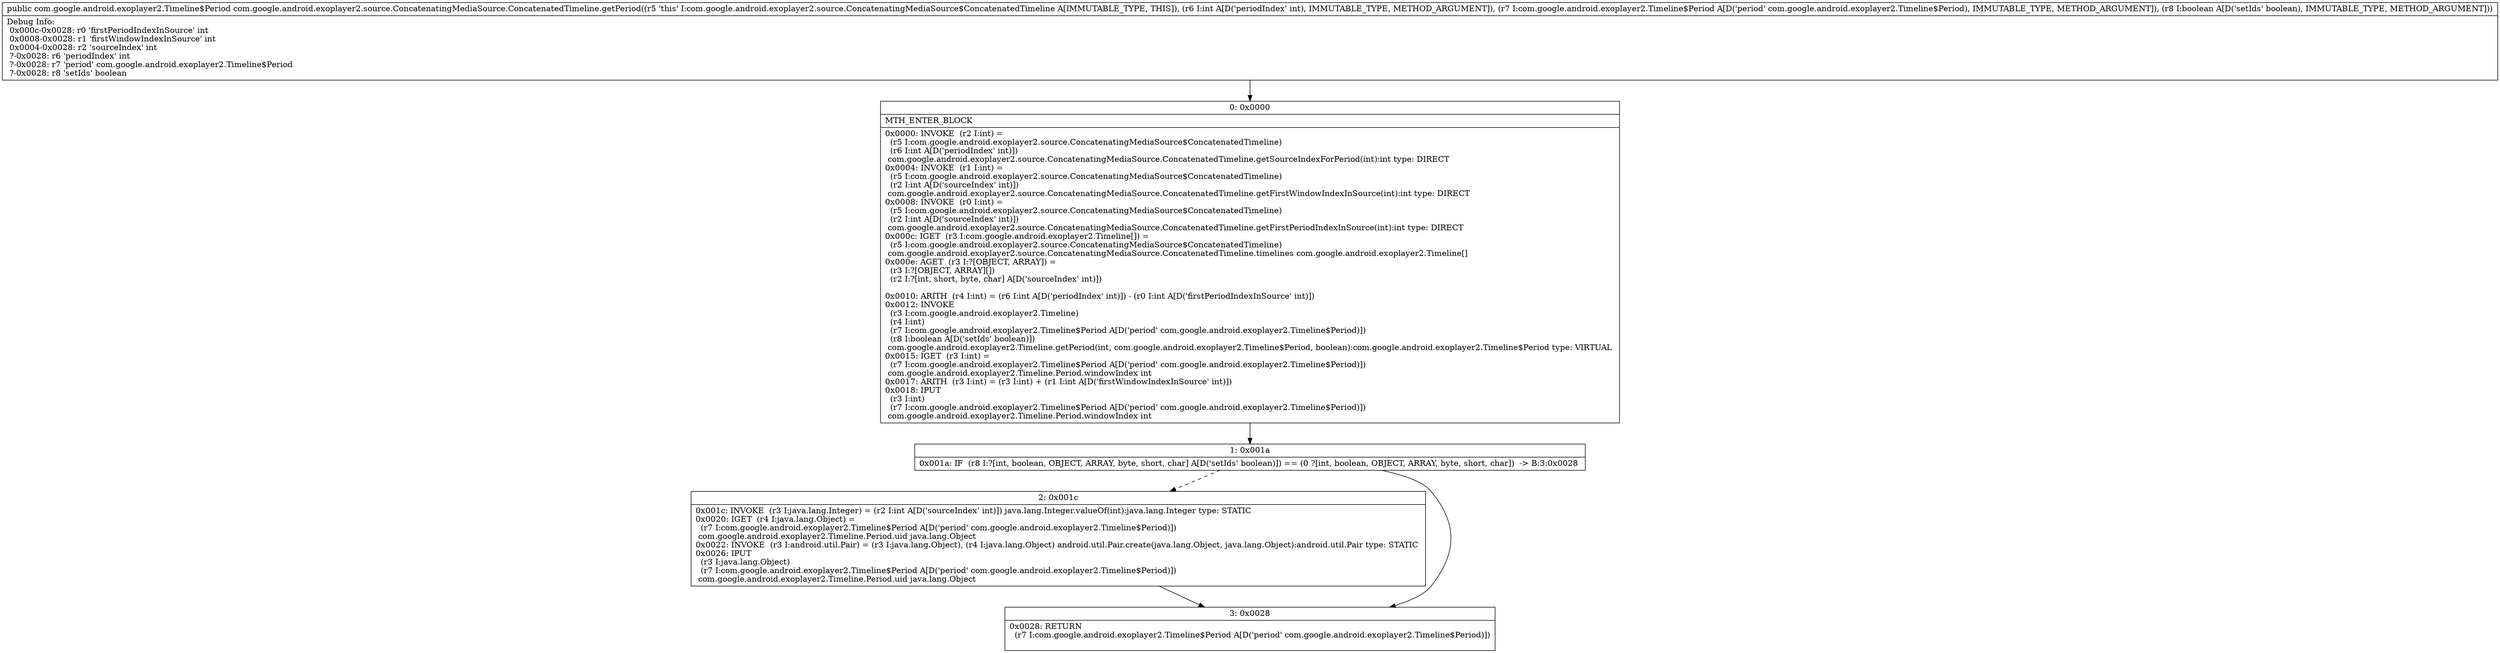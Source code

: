 digraph "CFG forcom.google.android.exoplayer2.source.ConcatenatingMediaSource.ConcatenatedTimeline.getPeriod(ILcom\/google\/android\/exoplayer2\/Timeline$Period;Z)Lcom\/google\/android\/exoplayer2\/Timeline$Period;" {
Node_0 [shape=record,label="{0\:\ 0x0000|MTH_ENTER_BLOCK\l|0x0000: INVOKE  (r2 I:int) = \l  (r5 I:com.google.android.exoplayer2.source.ConcatenatingMediaSource$ConcatenatedTimeline)\l  (r6 I:int A[D('periodIndex' int)])\l com.google.android.exoplayer2.source.ConcatenatingMediaSource.ConcatenatedTimeline.getSourceIndexForPeriod(int):int type: DIRECT \l0x0004: INVOKE  (r1 I:int) = \l  (r5 I:com.google.android.exoplayer2.source.ConcatenatingMediaSource$ConcatenatedTimeline)\l  (r2 I:int A[D('sourceIndex' int)])\l com.google.android.exoplayer2.source.ConcatenatingMediaSource.ConcatenatedTimeline.getFirstWindowIndexInSource(int):int type: DIRECT \l0x0008: INVOKE  (r0 I:int) = \l  (r5 I:com.google.android.exoplayer2.source.ConcatenatingMediaSource$ConcatenatedTimeline)\l  (r2 I:int A[D('sourceIndex' int)])\l com.google.android.exoplayer2.source.ConcatenatingMediaSource.ConcatenatedTimeline.getFirstPeriodIndexInSource(int):int type: DIRECT \l0x000c: IGET  (r3 I:com.google.android.exoplayer2.Timeline[]) = \l  (r5 I:com.google.android.exoplayer2.source.ConcatenatingMediaSource$ConcatenatedTimeline)\l com.google.android.exoplayer2.source.ConcatenatingMediaSource.ConcatenatedTimeline.timelines com.google.android.exoplayer2.Timeline[] \l0x000e: AGET  (r3 I:?[OBJECT, ARRAY]) = \l  (r3 I:?[OBJECT, ARRAY][])\l  (r2 I:?[int, short, byte, char] A[D('sourceIndex' int)])\l \l0x0010: ARITH  (r4 I:int) = (r6 I:int A[D('periodIndex' int)]) \- (r0 I:int A[D('firstPeriodIndexInSource' int)]) \l0x0012: INVOKE  \l  (r3 I:com.google.android.exoplayer2.Timeline)\l  (r4 I:int)\l  (r7 I:com.google.android.exoplayer2.Timeline$Period A[D('period' com.google.android.exoplayer2.Timeline$Period)])\l  (r8 I:boolean A[D('setIds' boolean)])\l com.google.android.exoplayer2.Timeline.getPeriod(int, com.google.android.exoplayer2.Timeline$Period, boolean):com.google.android.exoplayer2.Timeline$Period type: VIRTUAL \l0x0015: IGET  (r3 I:int) = \l  (r7 I:com.google.android.exoplayer2.Timeline$Period A[D('period' com.google.android.exoplayer2.Timeline$Period)])\l com.google.android.exoplayer2.Timeline.Period.windowIndex int \l0x0017: ARITH  (r3 I:int) = (r3 I:int) + (r1 I:int A[D('firstWindowIndexInSource' int)]) \l0x0018: IPUT  \l  (r3 I:int)\l  (r7 I:com.google.android.exoplayer2.Timeline$Period A[D('period' com.google.android.exoplayer2.Timeline$Period)])\l com.google.android.exoplayer2.Timeline.Period.windowIndex int \l}"];
Node_1 [shape=record,label="{1\:\ 0x001a|0x001a: IF  (r8 I:?[int, boolean, OBJECT, ARRAY, byte, short, char] A[D('setIds' boolean)]) == (0 ?[int, boolean, OBJECT, ARRAY, byte, short, char])  \-\> B:3:0x0028 \l}"];
Node_2 [shape=record,label="{2\:\ 0x001c|0x001c: INVOKE  (r3 I:java.lang.Integer) = (r2 I:int A[D('sourceIndex' int)]) java.lang.Integer.valueOf(int):java.lang.Integer type: STATIC \l0x0020: IGET  (r4 I:java.lang.Object) = \l  (r7 I:com.google.android.exoplayer2.Timeline$Period A[D('period' com.google.android.exoplayer2.Timeline$Period)])\l com.google.android.exoplayer2.Timeline.Period.uid java.lang.Object \l0x0022: INVOKE  (r3 I:android.util.Pair) = (r3 I:java.lang.Object), (r4 I:java.lang.Object) android.util.Pair.create(java.lang.Object, java.lang.Object):android.util.Pair type: STATIC \l0x0026: IPUT  \l  (r3 I:java.lang.Object)\l  (r7 I:com.google.android.exoplayer2.Timeline$Period A[D('period' com.google.android.exoplayer2.Timeline$Period)])\l com.google.android.exoplayer2.Timeline.Period.uid java.lang.Object \l}"];
Node_3 [shape=record,label="{3\:\ 0x0028|0x0028: RETURN  \l  (r7 I:com.google.android.exoplayer2.Timeline$Period A[D('period' com.google.android.exoplayer2.Timeline$Period)])\l \l}"];
MethodNode[shape=record,label="{public com.google.android.exoplayer2.Timeline$Period com.google.android.exoplayer2.source.ConcatenatingMediaSource.ConcatenatedTimeline.getPeriod((r5 'this' I:com.google.android.exoplayer2.source.ConcatenatingMediaSource$ConcatenatedTimeline A[IMMUTABLE_TYPE, THIS]), (r6 I:int A[D('periodIndex' int), IMMUTABLE_TYPE, METHOD_ARGUMENT]), (r7 I:com.google.android.exoplayer2.Timeline$Period A[D('period' com.google.android.exoplayer2.Timeline$Period), IMMUTABLE_TYPE, METHOD_ARGUMENT]), (r8 I:boolean A[D('setIds' boolean), IMMUTABLE_TYPE, METHOD_ARGUMENT]))  | Debug Info:\l  0x000c\-0x0028: r0 'firstPeriodIndexInSource' int\l  0x0008\-0x0028: r1 'firstWindowIndexInSource' int\l  0x0004\-0x0028: r2 'sourceIndex' int\l  ?\-0x0028: r6 'periodIndex' int\l  ?\-0x0028: r7 'period' com.google.android.exoplayer2.Timeline$Period\l  ?\-0x0028: r8 'setIds' boolean\l}"];
MethodNode -> Node_0;
Node_0 -> Node_1;
Node_1 -> Node_2[style=dashed];
Node_1 -> Node_3;
Node_2 -> Node_3;
}

